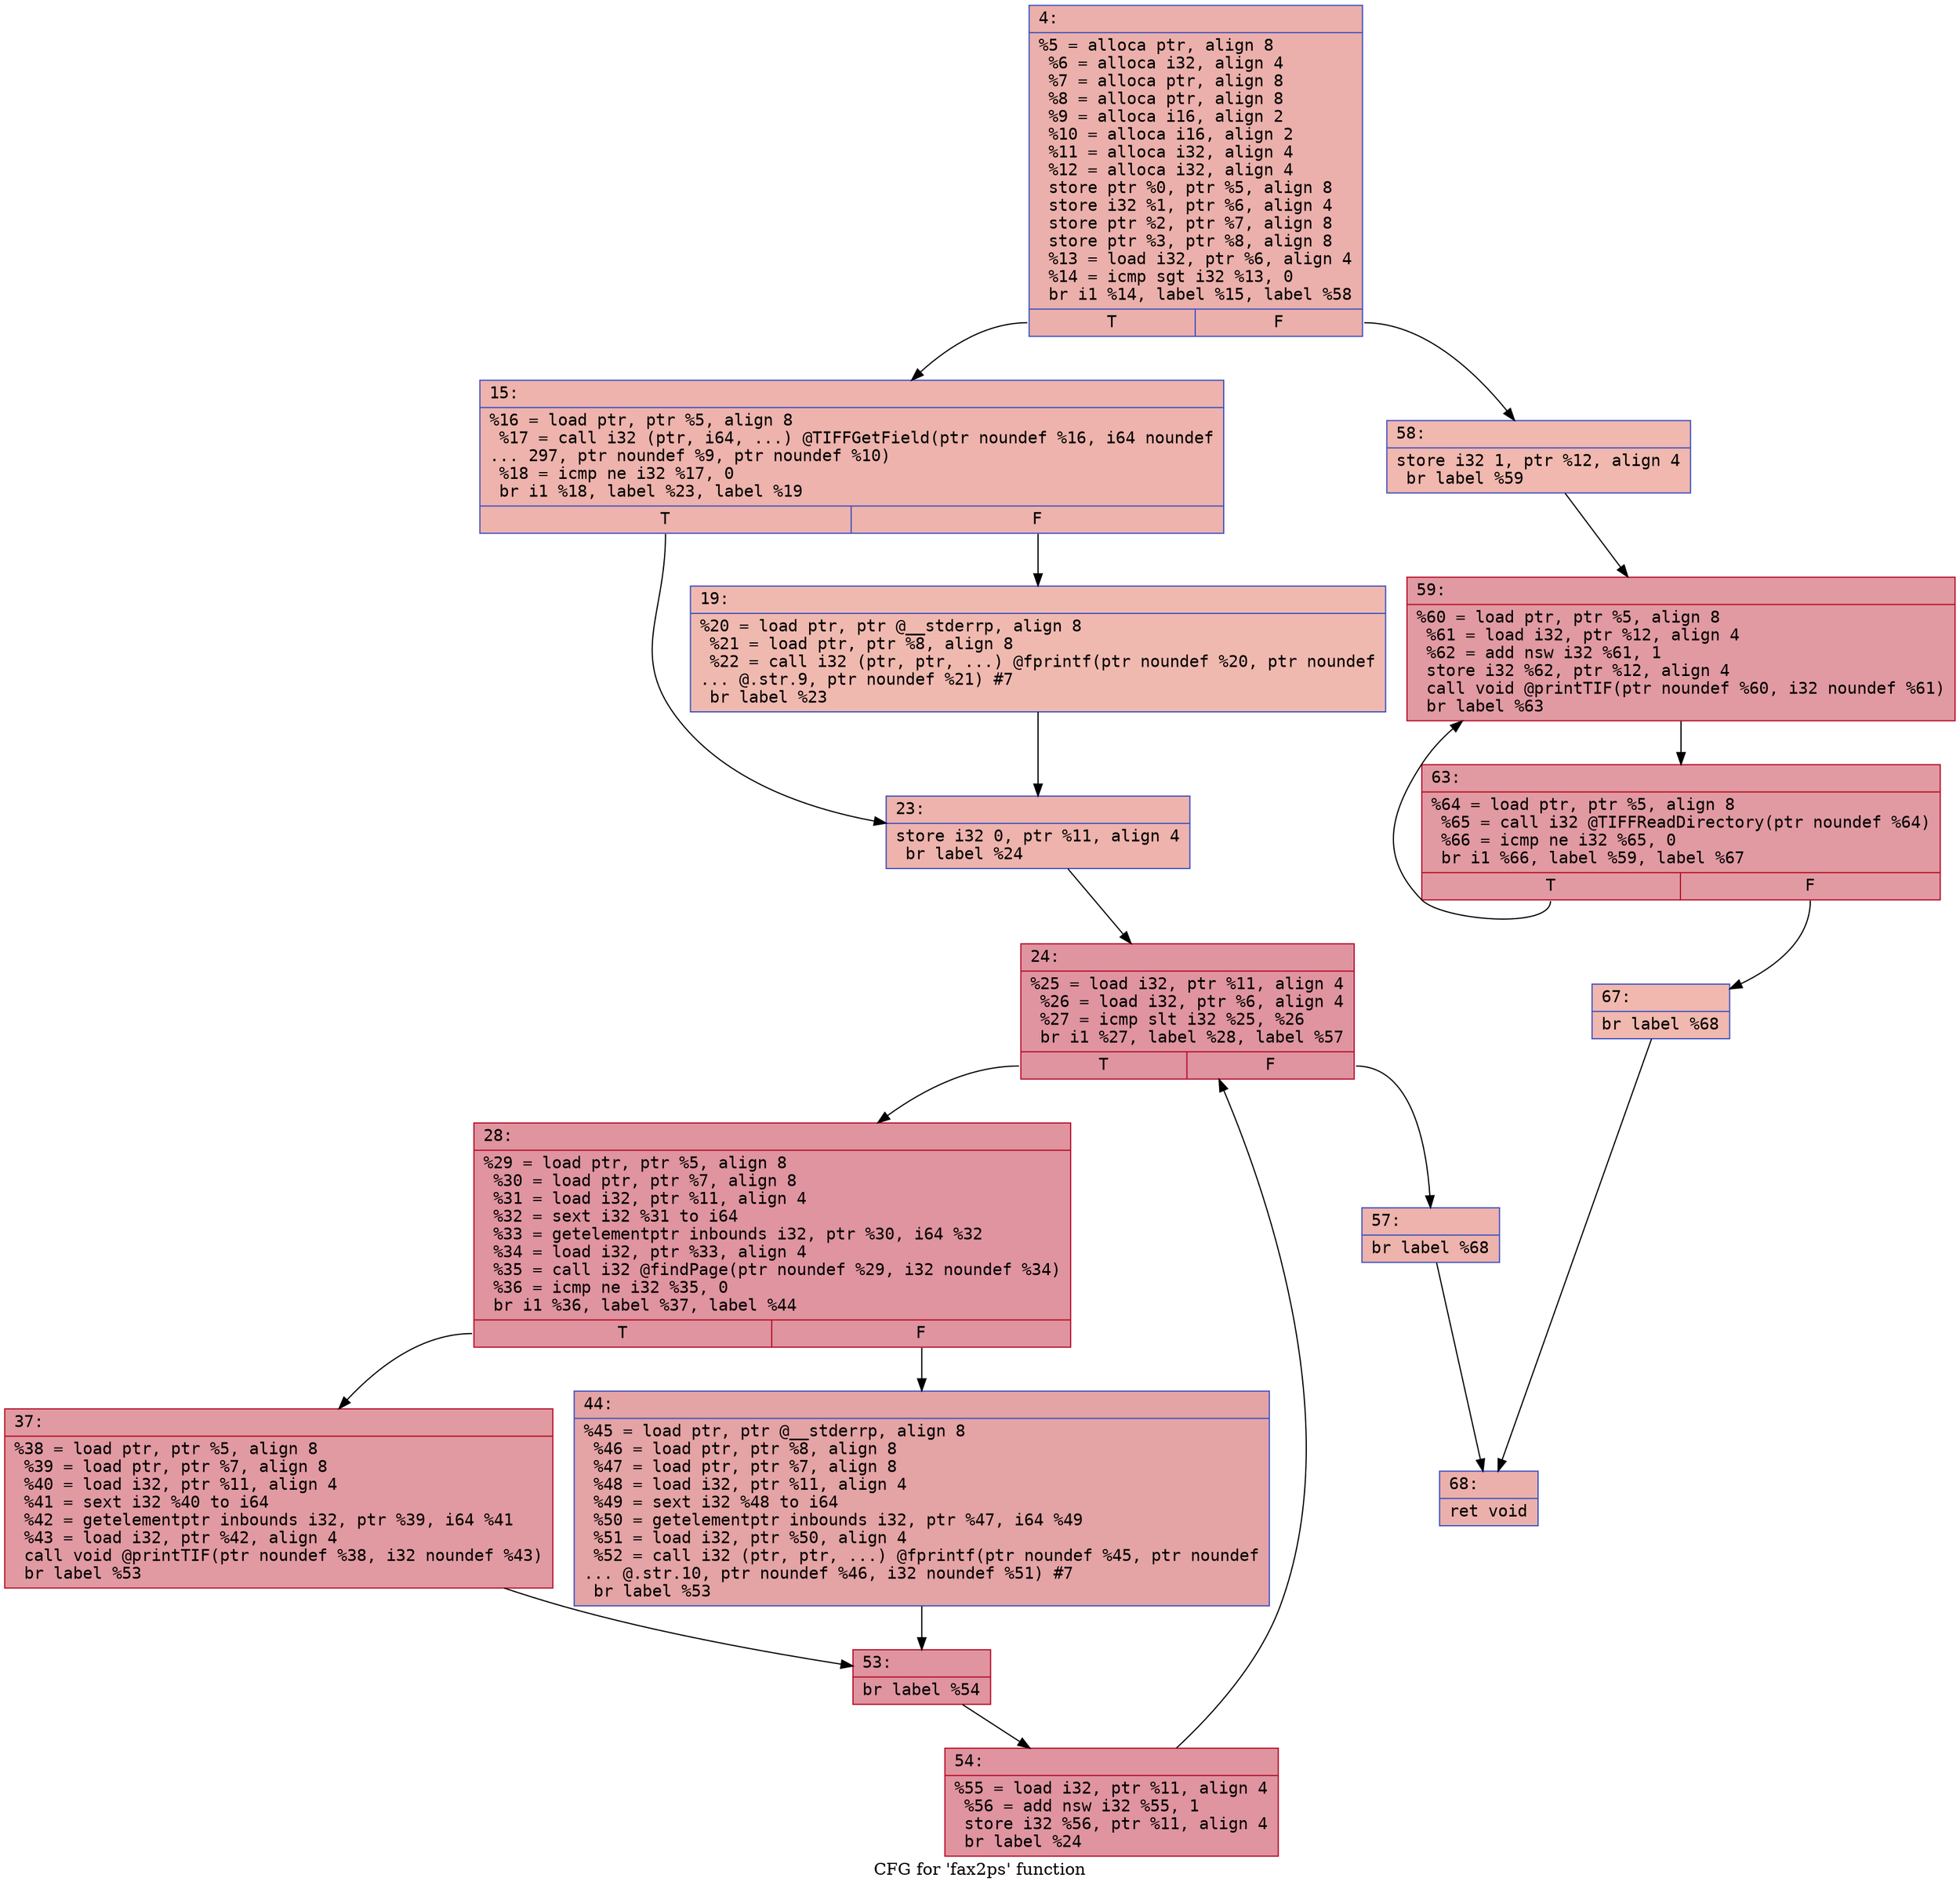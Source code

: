digraph "CFG for 'fax2ps' function" {
	label="CFG for 'fax2ps' function";

	Node0x600000e27a20 [shape=record,color="#3d50c3ff", style=filled, fillcolor="#d24b4070" fontname="Courier",label="{4:\l|  %5 = alloca ptr, align 8\l  %6 = alloca i32, align 4\l  %7 = alloca ptr, align 8\l  %8 = alloca ptr, align 8\l  %9 = alloca i16, align 2\l  %10 = alloca i16, align 2\l  %11 = alloca i32, align 4\l  %12 = alloca i32, align 4\l  store ptr %0, ptr %5, align 8\l  store i32 %1, ptr %6, align 4\l  store ptr %2, ptr %7, align 8\l  store ptr %3, ptr %8, align 8\l  %13 = load i32, ptr %6, align 4\l  %14 = icmp sgt i32 %13, 0\l  br i1 %14, label %15, label %58\l|{<s0>T|<s1>F}}"];
	Node0x600000e27a20:s0 -> Node0x600000e27e30[tooltip="4 -> 15\nProbability 62.50%" ];
	Node0x600000e27a20:s1 -> Node0x600000e20190[tooltip="4 -> 58\nProbability 37.50%" ];
	Node0x600000e27e30 [shape=record,color="#3d50c3ff", style=filled, fillcolor="#d6524470" fontname="Courier",label="{15:\l|  %16 = load ptr, ptr %5, align 8\l  %17 = call i32 (ptr, i64, ...) @TIFFGetField(ptr noundef %16, i64 noundef\l... 297, ptr noundef %9, ptr noundef %10)\l  %18 = icmp ne i32 %17, 0\l  br i1 %18, label %23, label %19\l|{<s0>T|<s1>F}}"];
	Node0x600000e27e30:s0 -> Node0x600000e27ed0[tooltip="15 -> 23\nProbability 62.50%" ];
	Node0x600000e27e30:s1 -> Node0x600000e27e80[tooltip="15 -> 19\nProbability 37.50%" ];
	Node0x600000e27e80 [shape=record,color="#3d50c3ff", style=filled, fillcolor="#de614d70" fontname="Courier",label="{19:\l|  %20 = load ptr, ptr @__stderrp, align 8\l  %21 = load ptr, ptr %8, align 8\l  %22 = call i32 (ptr, ptr, ...) @fprintf(ptr noundef %20, ptr noundef\l... @.str.9, ptr noundef %21) #7\l  br label %23\l}"];
	Node0x600000e27e80 -> Node0x600000e27ed0[tooltip="19 -> 23\nProbability 100.00%" ];
	Node0x600000e27ed0 [shape=record,color="#3d50c3ff", style=filled, fillcolor="#d6524470" fontname="Courier",label="{23:\l|  store i32 0, ptr %11, align 4\l  br label %24\l}"];
	Node0x600000e27ed0 -> Node0x600000e27f20[tooltip="23 -> 24\nProbability 100.00%" ];
	Node0x600000e27f20 [shape=record,color="#b70d28ff", style=filled, fillcolor="#b70d2870" fontname="Courier",label="{24:\l|  %25 = load i32, ptr %11, align 4\l  %26 = load i32, ptr %6, align 4\l  %27 = icmp slt i32 %25, %26\l  br i1 %27, label %28, label %57\l|{<s0>T|<s1>F}}"];
	Node0x600000e27f20:s0 -> Node0x600000e27f70[tooltip="24 -> 28\nProbability 96.88%" ];
	Node0x600000e27f20:s1 -> Node0x600000e20140[tooltip="24 -> 57\nProbability 3.12%" ];
	Node0x600000e27f70 [shape=record,color="#b70d28ff", style=filled, fillcolor="#b70d2870" fontname="Courier",label="{28:\l|  %29 = load ptr, ptr %5, align 8\l  %30 = load ptr, ptr %7, align 8\l  %31 = load i32, ptr %11, align 4\l  %32 = sext i32 %31 to i64\l  %33 = getelementptr inbounds i32, ptr %30, i64 %32\l  %34 = load i32, ptr %33, align 4\l  %35 = call i32 @findPage(ptr noundef %29, i32 noundef %34)\l  %36 = icmp ne i32 %35, 0\l  br i1 %36, label %37, label %44\l|{<s0>T|<s1>F}}"];
	Node0x600000e27f70:s0 -> Node0x600000e20000[tooltip="28 -> 37\nProbability 62.50%" ];
	Node0x600000e27f70:s1 -> Node0x600000e20050[tooltip="28 -> 44\nProbability 37.50%" ];
	Node0x600000e20000 [shape=record,color="#b70d28ff", style=filled, fillcolor="#bb1b2c70" fontname="Courier",label="{37:\l|  %38 = load ptr, ptr %5, align 8\l  %39 = load ptr, ptr %7, align 8\l  %40 = load i32, ptr %11, align 4\l  %41 = sext i32 %40 to i64\l  %42 = getelementptr inbounds i32, ptr %39, i64 %41\l  %43 = load i32, ptr %42, align 4\l  call void @printTIF(ptr noundef %38, i32 noundef %43)\l  br label %53\l}"];
	Node0x600000e20000 -> Node0x600000e200a0[tooltip="37 -> 53\nProbability 100.00%" ];
	Node0x600000e20050 [shape=record,color="#3d50c3ff", style=filled, fillcolor="#c32e3170" fontname="Courier",label="{44:\l|  %45 = load ptr, ptr @__stderrp, align 8\l  %46 = load ptr, ptr %8, align 8\l  %47 = load ptr, ptr %7, align 8\l  %48 = load i32, ptr %11, align 4\l  %49 = sext i32 %48 to i64\l  %50 = getelementptr inbounds i32, ptr %47, i64 %49\l  %51 = load i32, ptr %50, align 4\l  %52 = call i32 (ptr, ptr, ...) @fprintf(ptr noundef %45, ptr noundef\l... @.str.10, ptr noundef %46, i32 noundef %51) #7\l  br label %53\l}"];
	Node0x600000e20050 -> Node0x600000e200a0[tooltip="44 -> 53\nProbability 100.00%" ];
	Node0x600000e200a0 [shape=record,color="#b70d28ff", style=filled, fillcolor="#b70d2870" fontname="Courier",label="{53:\l|  br label %54\l}"];
	Node0x600000e200a0 -> Node0x600000e200f0[tooltip="53 -> 54\nProbability 100.00%" ];
	Node0x600000e200f0 [shape=record,color="#b70d28ff", style=filled, fillcolor="#b70d2870" fontname="Courier",label="{54:\l|  %55 = load i32, ptr %11, align 4\l  %56 = add nsw i32 %55, 1\l  store i32 %56, ptr %11, align 4\l  br label %24\l}"];
	Node0x600000e200f0 -> Node0x600000e27f20[tooltip="54 -> 24\nProbability 100.00%" ];
	Node0x600000e20140 [shape=record,color="#3d50c3ff", style=filled, fillcolor="#d6524470" fontname="Courier",label="{57:\l|  br label %68\l}"];
	Node0x600000e20140 -> Node0x600000e202d0[tooltip="57 -> 68\nProbability 100.00%" ];
	Node0x600000e20190 [shape=record,color="#3d50c3ff", style=filled, fillcolor="#dc5d4a70" fontname="Courier",label="{58:\l|  store i32 1, ptr %12, align 4\l  br label %59\l}"];
	Node0x600000e20190 -> Node0x600000e201e0[tooltip="58 -> 59\nProbability 100.00%" ];
	Node0x600000e201e0 [shape=record,color="#b70d28ff", style=filled, fillcolor="#bb1b2c70" fontname="Courier",label="{59:\l|  %60 = load ptr, ptr %5, align 8\l  %61 = load i32, ptr %12, align 4\l  %62 = add nsw i32 %61, 1\l  store i32 %62, ptr %12, align 4\l  call void @printTIF(ptr noundef %60, i32 noundef %61)\l  br label %63\l}"];
	Node0x600000e201e0 -> Node0x600000e20230[tooltip="59 -> 63\nProbability 100.00%" ];
	Node0x600000e20230 [shape=record,color="#b70d28ff", style=filled, fillcolor="#bb1b2c70" fontname="Courier",label="{63:\l|  %64 = load ptr, ptr %5, align 8\l  %65 = call i32 @TIFFReadDirectory(ptr noundef %64)\l  %66 = icmp ne i32 %65, 0\l  br i1 %66, label %59, label %67\l|{<s0>T|<s1>F}}"];
	Node0x600000e20230:s0 -> Node0x600000e201e0[tooltip="63 -> 59\nProbability 96.88%" ];
	Node0x600000e20230:s1 -> Node0x600000e20280[tooltip="63 -> 67\nProbability 3.12%" ];
	Node0x600000e20280 [shape=record,color="#3d50c3ff", style=filled, fillcolor="#dc5d4a70" fontname="Courier",label="{67:\l|  br label %68\l}"];
	Node0x600000e20280 -> Node0x600000e202d0[tooltip="67 -> 68\nProbability 100.00%" ];
	Node0x600000e202d0 [shape=record,color="#3d50c3ff", style=filled, fillcolor="#d24b4070" fontname="Courier",label="{68:\l|  ret void\l}"];
}
